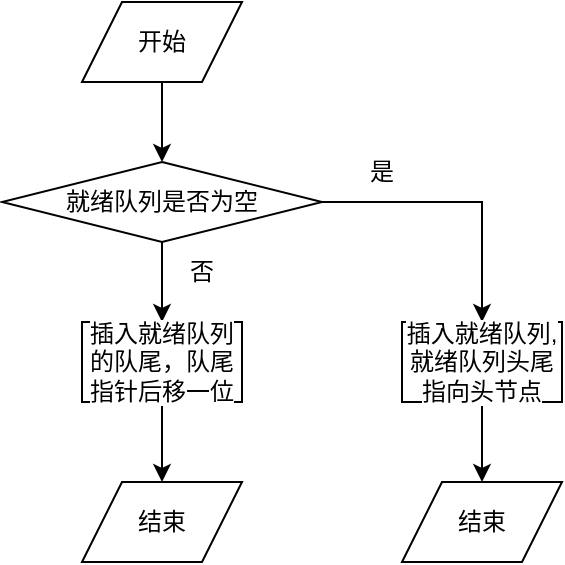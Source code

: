 <mxfile version="19.0.3" type="device"><diagram id="cSVrmBGo5OjipdY7G5iR" name="第 1 页"><mxGraphModel dx="1038" dy="640" grid="1" gridSize="10" guides="1" tooltips="1" connect="1" arrows="1" fold="1" page="1" pageScale="1" pageWidth="827" pageHeight="1169" math="0" shadow="0"><root><mxCell id="0"/><mxCell id="1" parent="0"/><mxCell id="8lhXo6I3gbY2M9sKIinA-7" value="" style="edgeStyle=orthogonalEdgeStyle;rounded=0;orthogonalLoop=1;jettySize=auto;html=1;" edge="1" parent="1" source="8lhXo6I3gbY2M9sKIinA-1" target="8lhXo6I3gbY2M9sKIinA-3"><mxGeometry relative="1" as="geometry"/></mxCell><mxCell id="8lhXo6I3gbY2M9sKIinA-10" style="edgeStyle=orthogonalEdgeStyle;rounded=0;orthogonalLoop=1;jettySize=auto;html=1;exitX=1;exitY=0.5;exitDx=0;exitDy=0;entryX=0.5;entryY=0;entryDx=0;entryDy=0;" edge="1" parent="1" source="8lhXo6I3gbY2M9sKIinA-3" target="8lhXo6I3gbY2M9sKIinA-4"><mxGeometry relative="1" as="geometry"/></mxCell><mxCell id="8lhXo6I3gbY2M9sKIinA-1" value="开始" style="shape=parallelogram;perimeter=parallelogramPerimeter;whiteSpace=wrap;html=1;fixedSize=1;" vertex="1" parent="1"><mxGeometry x="240" y="160" width="80" height="40" as="geometry"/></mxCell><mxCell id="8lhXo6I3gbY2M9sKIinA-2" value="结束" style="shape=parallelogram;perimeter=parallelogramPerimeter;whiteSpace=wrap;html=1;fixedSize=1;" vertex="1" parent="1"><mxGeometry x="240" y="400" width="80" height="40" as="geometry"/></mxCell><mxCell id="8lhXo6I3gbY2M9sKIinA-8" value="" style="edgeStyle=orthogonalEdgeStyle;rounded=0;orthogonalLoop=1;jettySize=auto;html=1;" edge="1" parent="1" source="8lhXo6I3gbY2M9sKIinA-3" target="8lhXo6I3gbY2M9sKIinA-6"><mxGeometry relative="1" as="geometry"/></mxCell><mxCell id="8lhXo6I3gbY2M9sKIinA-3" value="就绪队列是否为空" style="rhombus;whiteSpace=wrap;html=1;" vertex="1" parent="1"><mxGeometry x="200" y="240" width="160" height="40" as="geometry"/></mxCell><mxCell id="8lhXo6I3gbY2M9sKIinA-11" value="" style="edgeStyle=orthogonalEdgeStyle;rounded=0;orthogonalLoop=1;jettySize=auto;html=1;" edge="1" parent="1" source="8lhXo6I3gbY2M9sKIinA-4" target="8lhXo6I3gbY2M9sKIinA-5"><mxGeometry relative="1" as="geometry"/></mxCell><mxCell id="8lhXo6I3gbY2M9sKIinA-4" value="&lt;span style=&quot;background-color: rgb(255, 255, 255);&quot;&gt;插入就绪队列,就绪队列头尾指向头节点&lt;/span&gt;" style="rounded=0;whiteSpace=wrap;html=1;" vertex="1" parent="1"><mxGeometry x="400" y="320" width="80" height="40" as="geometry"/></mxCell><mxCell id="8lhXo6I3gbY2M9sKIinA-5" value="结束" style="shape=parallelogram;perimeter=parallelogramPerimeter;whiteSpace=wrap;html=1;fixedSize=1;" vertex="1" parent="1"><mxGeometry x="400" y="400" width="80" height="40" as="geometry"/></mxCell><mxCell id="8lhXo6I3gbY2M9sKIinA-9" value="" style="edgeStyle=orthogonalEdgeStyle;rounded=0;orthogonalLoop=1;jettySize=auto;html=1;" edge="1" parent="1" source="8lhXo6I3gbY2M9sKIinA-6" target="8lhXo6I3gbY2M9sKIinA-2"><mxGeometry relative="1" as="geometry"/></mxCell><mxCell id="8lhXo6I3gbY2M9sKIinA-6" value="&lt;span style=&quot;background-color: rgb(255, 255, 255);&quot;&gt;插入就绪队列的队尾，队尾指针后移一位&lt;/span&gt;" style="rounded=0;whiteSpace=wrap;html=1;" vertex="1" parent="1"><mxGeometry x="240" y="320" width="80" height="40" as="geometry"/></mxCell><mxCell id="8lhXo6I3gbY2M9sKIinA-12" value="是" style="text;html=1;strokeColor=none;fillColor=none;align=center;verticalAlign=middle;whiteSpace=wrap;rounded=0;" vertex="1" parent="1"><mxGeometry x="360" y="230" width="60" height="30" as="geometry"/></mxCell><mxCell id="8lhXo6I3gbY2M9sKIinA-13" value="否" style="text;html=1;strokeColor=none;fillColor=none;align=center;verticalAlign=middle;whiteSpace=wrap;rounded=0;" vertex="1" parent="1"><mxGeometry x="270" y="280" width="60" height="30" as="geometry"/></mxCell></root></mxGraphModel></diagram></mxfile>